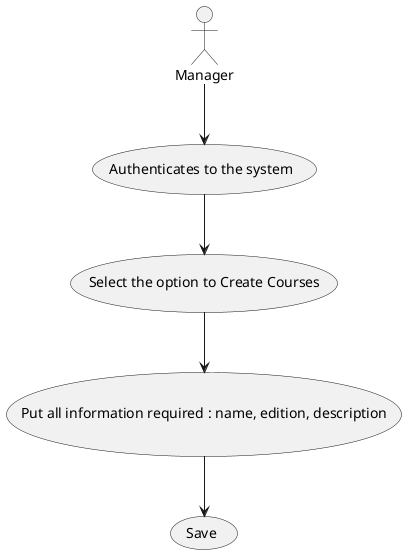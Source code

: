 @startuml
'https://plantuml.com/use-case-diagram

actor Manager
    Manager -down-> (Authenticates to the system)
    (Authenticates to the system) --> (Select the option to Create Courses)
    (Select the option to Create Courses) --> (Put all information required : name, edition, description)

  (Put all information required : name, edition, description) --> (Save)


@enduml